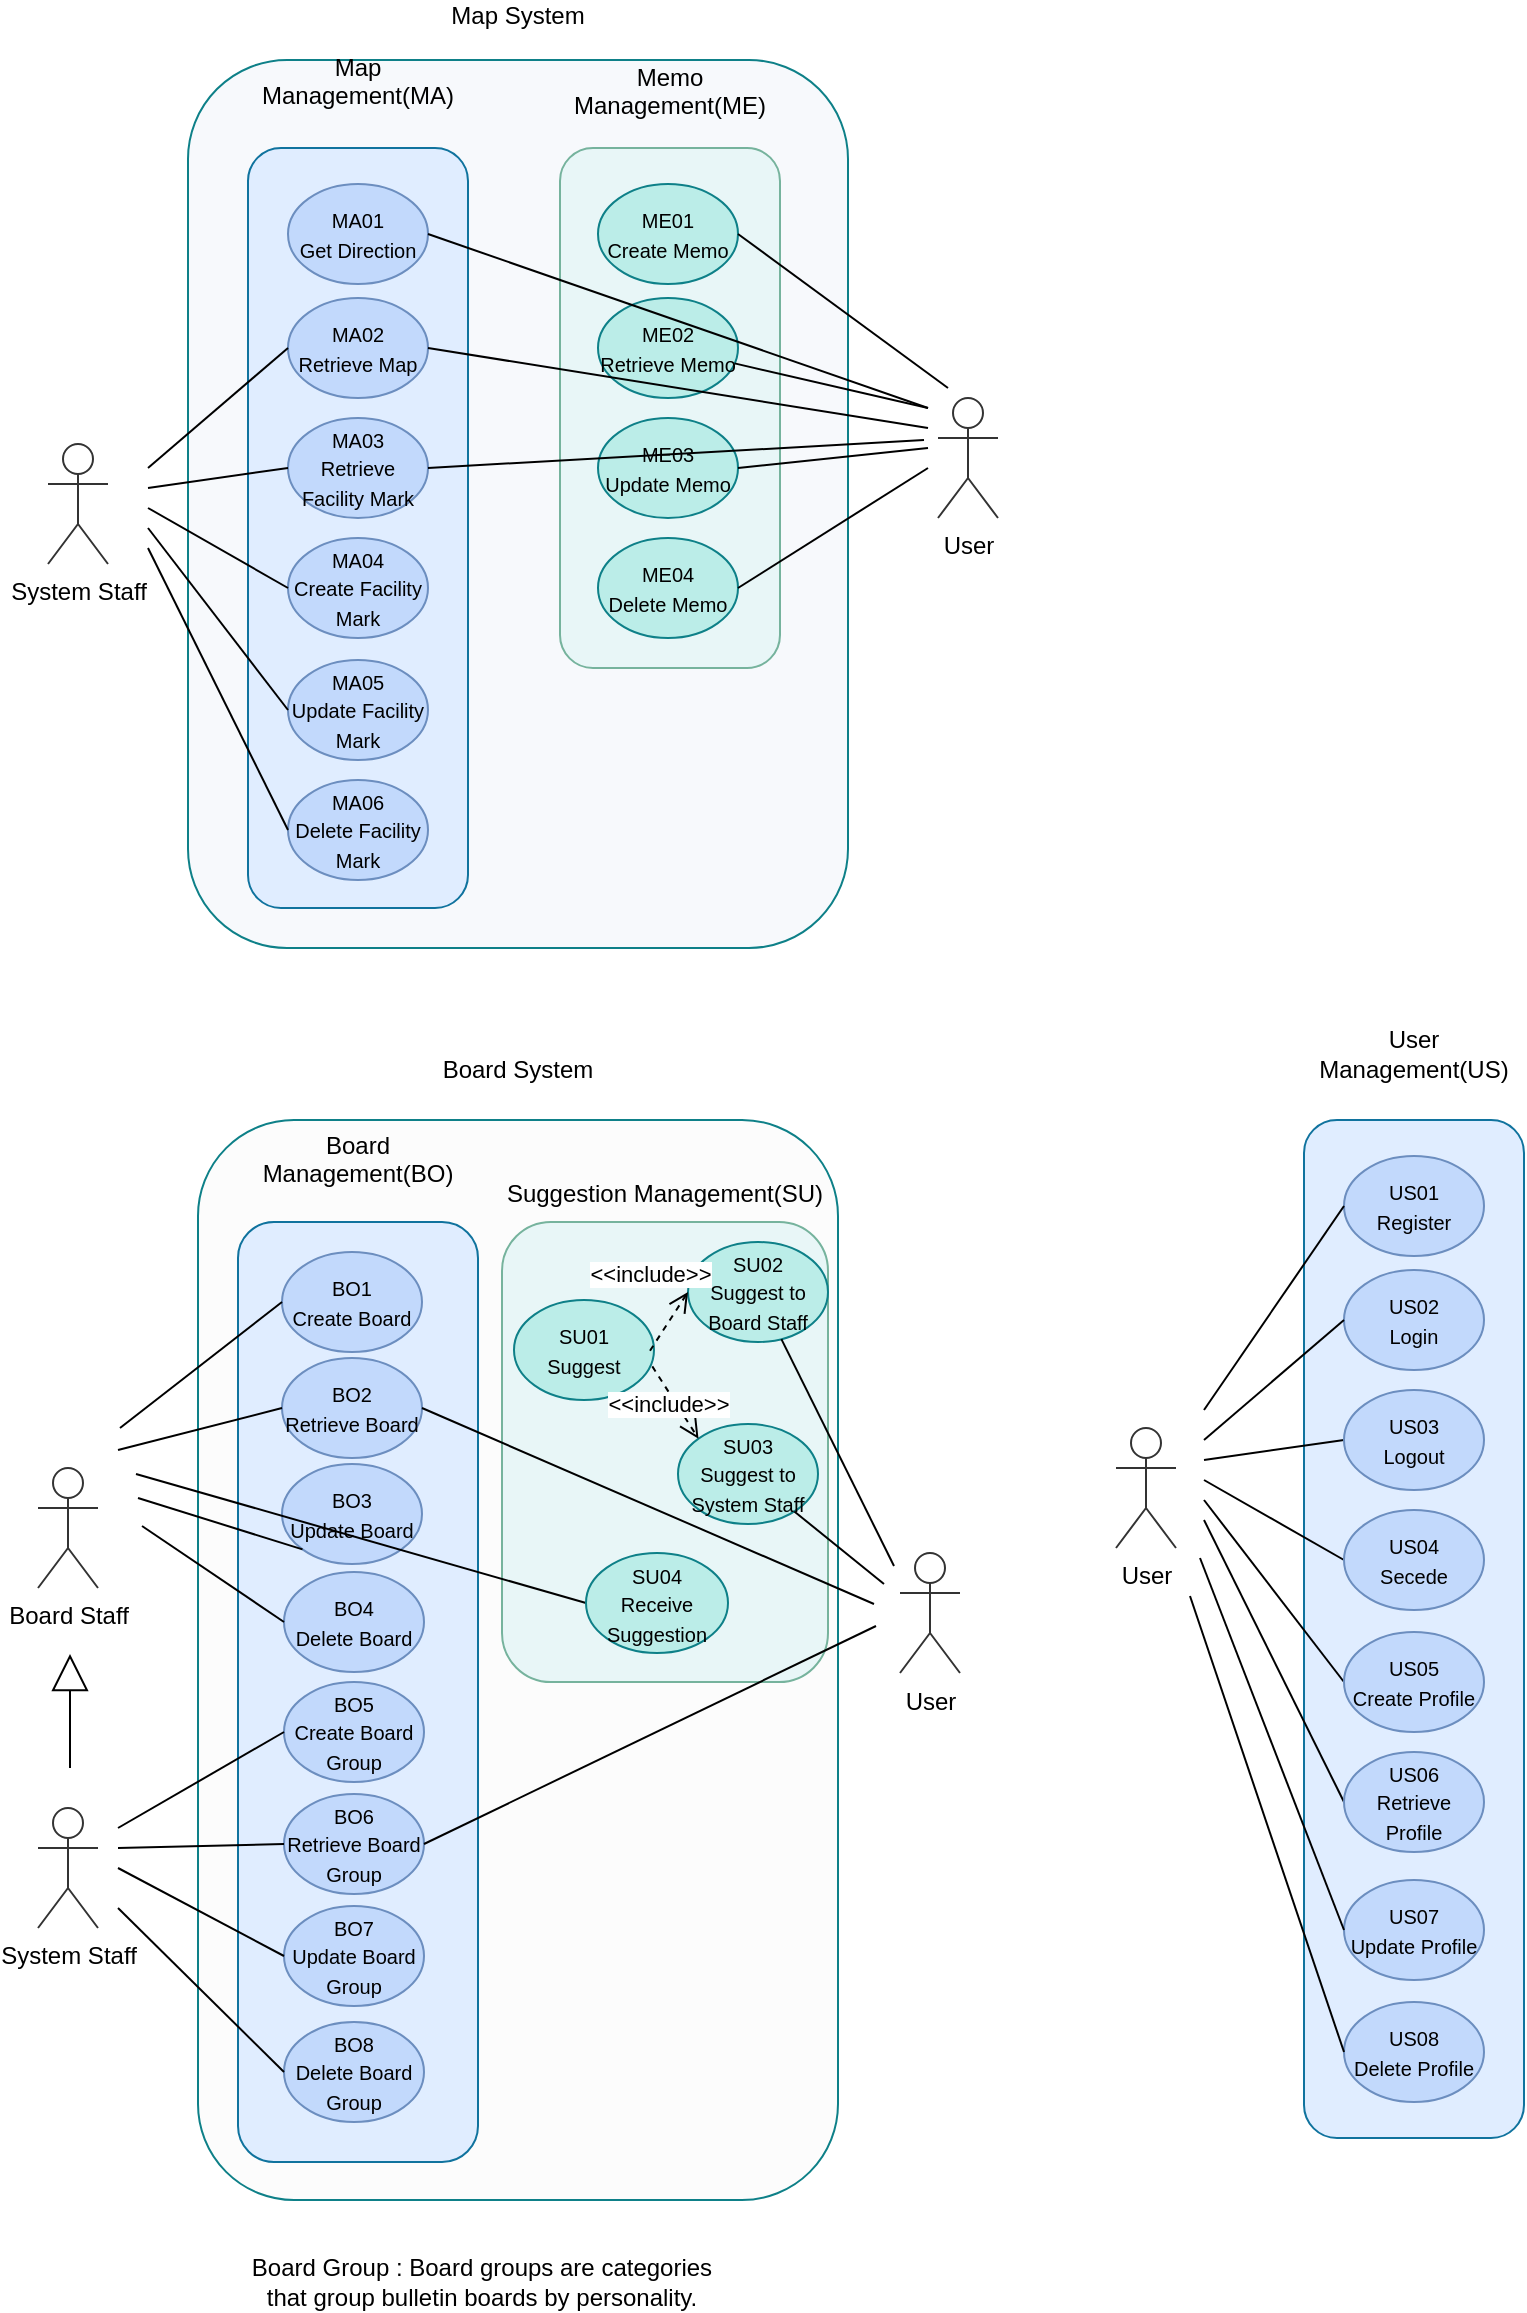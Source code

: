 <mxfile version="14.5.9" type="github">
  <diagram id="os8BwO5idqNauNAGnZHe" name="Page-1">
    <mxGraphModel dx="1131" dy="605" grid="0" gridSize="10" guides="1" tooltips="1" connect="1" arrows="1" fold="1" page="1" pageScale="1" pageWidth="827" pageHeight="1169" math="0" shadow="0">
      <root>
        <mxCell id="0" />
        <mxCell id="1" parent="0" />
        <mxCell id="9S0N9jBB2vzTJLr5Gff_-25" value="Board System&lt;br&gt;&lt;br&gt;&lt;br&gt;&lt;br&gt;&lt;br&gt;&lt;br&gt;&lt;br&gt;&lt;br&gt;&lt;br&gt;&lt;br&gt;&lt;br&gt;&lt;br&gt;&lt;br&gt;&lt;br&gt;&lt;br&gt;&lt;br&gt;&lt;br&gt;&lt;br&gt;&lt;br&gt;&lt;br&gt;&lt;br&gt;&lt;br&gt;&lt;br&gt;&lt;br&gt;&lt;br&gt;&lt;br&gt;&lt;br&gt;&lt;br&gt;&lt;br&gt;&lt;br&gt;&lt;br&gt;&lt;br&gt;&lt;br&gt;&lt;br&gt;&lt;br&gt;&lt;br&gt;&lt;br&gt;&lt;br&gt;&lt;br&gt;&lt;br&gt;&lt;br&gt;&lt;br&gt;" style="rounded=1;whiteSpace=wrap;html=1;strokeColor=#0E8088;fillColor=#FCFCFC;" parent="1" vertex="1">
          <mxGeometry x="125" y="565" width="320" height="540" as="geometry" />
        </mxCell>
        <mxCell id="9S0N9jBB2vzTJLr5Gff_-110" value="Suggestion Management(SU)&lt;br&gt;&lt;br&gt;&lt;br&gt;&lt;br&gt;&lt;br&gt;&lt;br&gt;&lt;br&gt;&lt;br&gt;&lt;br&gt;&lt;br&gt;&lt;br&gt;&lt;br&gt;&lt;br&gt;&lt;br&gt;&lt;br&gt;&lt;br&gt;&lt;br&gt;&lt;br&gt;&lt;br&gt;" style="rounded=1;whiteSpace=wrap;html=1;fillColor=#E8F6F7;strokeColor=#76B39D;" parent="1" vertex="1">
          <mxGeometry x="277" y="616" width="163" height="230" as="geometry" />
        </mxCell>
        <mxCell id="9S0N9jBB2vzTJLr5Gff_-77" value="" style="group" parent="1" vertex="1" connectable="0">
          <mxGeometry x="50" y="35" width="506" height="444" as="geometry" />
        </mxCell>
        <mxCell id="9S0N9jBB2vzTJLr5Gff_-24" value="Map System&lt;br&gt;&lt;br&gt;&lt;br&gt;&lt;br&gt;&lt;br&gt;&lt;br&gt;&lt;br&gt;&lt;br&gt;&lt;br&gt;&lt;br&gt;&lt;br&gt;&lt;br&gt;&lt;br&gt;&lt;br&gt;&lt;br&gt;&lt;br&gt;&lt;br&gt;&lt;br&gt;&lt;br&gt;&lt;br&gt;&lt;br&gt;&lt;br&gt;&lt;br&gt;&lt;br&gt;&lt;br&gt;&lt;br&gt;&lt;br&gt;&lt;br&gt;&lt;br&gt;&lt;br&gt;&lt;br&gt;&lt;br&gt;&lt;br&gt;&lt;br&gt;&lt;br&gt;" style="rounded=1;whiteSpace=wrap;html=1;strokeColor=#0e8088;fillColor=#F7F9FC;" parent="9S0N9jBB2vzTJLr5Gff_-77" vertex="1">
          <mxGeometry x="70" width="330" height="444" as="geometry" />
        </mxCell>
        <mxCell id="9S0N9jBB2vzTJLr5Gff_-1" value="System Staff" style="shape=umlActor;verticalLabelPosition=bottom;verticalAlign=top;html=1;outlineConnect=0;fillColor=none;strokeColor=#333333;" parent="9S0N9jBB2vzTJLr5Gff_-77" vertex="1">
          <mxGeometry y="192" width="30" height="60" as="geometry" />
        </mxCell>
        <mxCell id="9S0N9jBB2vzTJLr5Gff_-3" value="User" style="shape=umlActor;verticalLabelPosition=bottom;verticalAlign=top;html=1;outlineConnect=0;fillColor=none;strokeColor=#333333;" parent="9S0N9jBB2vzTJLr5Gff_-77" vertex="1">
          <mxGeometry x="445" y="169" width="30" height="60" as="geometry" />
        </mxCell>
        <mxCell id="9S0N9jBB2vzTJLr5Gff_-61" value="" style="group" parent="9S0N9jBB2vzTJLr5Gff_-77" vertex="1" connectable="0">
          <mxGeometry x="100" y="44" width="110" height="380" as="geometry" />
        </mxCell>
        <mxCell id="9S0N9jBB2vzTJLr5Gff_-19" value="Map Management(MA)&lt;br&gt;&lt;br&gt;&lt;br&gt;&lt;br&gt;&lt;br&gt;&lt;br&gt;&lt;br&gt;&lt;br&gt;&lt;br&gt;&lt;br&gt;&lt;br&gt;&lt;br&gt;&lt;br&gt;&lt;br&gt;&lt;br&gt;&lt;br&gt;&lt;br&gt;&lt;br&gt;&lt;br&gt;&lt;br&gt;&lt;br&gt;&lt;br&gt;&lt;br&gt;&lt;br&gt;&lt;br&gt;&lt;br&gt;&lt;br&gt;&lt;br&gt;&lt;br&gt;&lt;br&gt;&lt;br&gt;&lt;br&gt;" style="rounded=1;whiteSpace=wrap;html=1;strokeColor=#10739e;fillColor=#E0EDFF;" parent="9S0N9jBB2vzTJLr5Gff_-61" vertex="1">
          <mxGeometry width="110" height="380" as="geometry" />
        </mxCell>
        <mxCell id="9S0N9jBB2vzTJLr5Gff_-6" value="&lt;font style=&quot;font-size: 10px&quot;&gt;MA04&lt;br&gt;Create Facility Mark&lt;/font&gt;" style="ellipse;whiteSpace=wrap;html=1;strokeColor=#6c8ebf;fillColor=#C2D9FC;" parent="9S0N9jBB2vzTJLr5Gff_-61" vertex="1">
          <mxGeometry x="20" y="195" width="70" height="50" as="geometry" />
        </mxCell>
        <mxCell id="9S0N9jBB2vzTJLr5Gff_-7" value="&lt;font style=&quot;font-size: 10px&quot;&gt;MA05&lt;br&gt;Update Facility Mark&lt;/font&gt;" style="ellipse;whiteSpace=wrap;html=1;strokeColor=#6c8ebf;fillColor=#C2D9FC;" parent="9S0N9jBB2vzTJLr5Gff_-61" vertex="1">
          <mxGeometry x="20" y="256" width="70" height="50" as="geometry" />
        </mxCell>
        <mxCell id="9S0N9jBB2vzTJLr5Gff_-8" value="&lt;font style=&quot;font-size: 10px&quot;&gt;MA06&lt;br&gt;Delete Facility Mark&lt;/font&gt;" style="ellipse;whiteSpace=wrap;html=1;strokeColor=#6c8ebf;fillColor=#C2D9FC;" parent="9S0N9jBB2vzTJLr5Gff_-61" vertex="1">
          <mxGeometry x="20" y="316" width="70" height="50" as="geometry" />
        </mxCell>
        <mxCell id="9S0N9jBB2vzTJLr5Gff_-9" value="&lt;font style=&quot;font-size: 10px&quot;&gt;MA01&lt;br&gt;Get Direction&lt;/font&gt;" style="ellipse;whiteSpace=wrap;html=1;strokeColor=#6c8ebf;fillColor=#C2D9FC;" parent="9S0N9jBB2vzTJLr5Gff_-61" vertex="1">
          <mxGeometry x="20" y="18" width="70" height="50" as="geometry" />
        </mxCell>
        <mxCell id="9S0N9jBB2vzTJLr5Gff_-10" value="&lt;font style=&quot;font-size: 10px&quot;&gt;MA03&lt;br&gt;Retrieve Facility Mark&lt;/font&gt;" style="ellipse;whiteSpace=wrap;html=1;strokeColor=#6c8ebf;fillColor=#C2D9FC;" parent="9S0N9jBB2vzTJLr5Gff_-61" vertex="1">
          <mxGeometry x="20" y="135" width="70" height="50" as="geometry" />
        </mxCell>
        <mxCell id="9S0N9jBB2vzTJLr5Gff_-12" value="&lt;font style=&quot;font-size: 10px&quot;&gt;MA02&lt;br&gt;Retrieve Map&lt;/font&gt;" style="ellipse;whiteSpace=wrap;html=1;strokeColor=#6c8ebf;fillColor=#C2D9FC;" parent="9S0N9jBB2vzTJLr5Gff_-61" vertex="1">
          <mxGeometry x="20" y="75" width="70" height="50" as="geometry" />
        </mxCell>
        <mxCell id="9S0N9jBB2vzTJLr5Gff_-62" value="" style="group" parent="9S0N9jBB2vzTJLr5Gff_-77" vertex="1" connectable="0">
          <mxGeometry x="256" y="44" width="110" height="260" as="geometry" />
        </mxCell>
        <mxCell id="9S0N9jBB2vzTJLr5Gff_-18" value="Memo Management(ME)&lt;br&gt;&lt;br&gt;&lt;br&gt;&lt;br&gt;&lt;br&gt;&lt;br&gt;&lt;br&gt;&lt;br&gt;&lt;br&gt;&lt;br&gt;&lt;br&gt;&lt;br&gt;&lt;br&gt;&lt;br&gt;&lt;br&gt;&lt;br&gt;&lt;br&gt;&lt;br&gt;&lt;br&gt;&lt;br&gt;&lt;br&gt;&lt;br&gt;&lt;br&gt;" style="rounded=1;whiteSpace=wrap;html=1;fillColor=#E8F6F7;strokeColor=#76B39D;" parent="9S0N9jBB2vzTJLr5Gff_-62" vertex="1">
          <mxGeometry width="110" height="260" as="geometry" />
        </mxCell>
        <mxCell id="9S0N9jBB2vzTJLr5Gff_-14" value="&lt;font style=&quot;font-size: 10px&quot;&gt;ME01&lt;br&gt;Create Memo&lt;/font&gt;" style="ellipse;whiteSpace=wrap;html=1;strokeColor=#0e8088;fillColor=#BBEDE8;" parent="9S0N9jBB2vzTJLr5Gff_-62" vertex="1">
          <mxGeometry x="19" y="18" width="70" height="50" as="geometry" />
        </mxCell>
        <mxCell id="9S0N9jBB2vzTJLr5Gff_-15" value="&lt;font style=&quot;font-size: 10px&quot;&gt;ME02&lt;br&gt;Retrieve Memo&lt;/font&gt;" style="ellipse;whiteSpace=wrap;html=1;strokeColor=#0e8088;fillColor=#BBEDE8;" parent="9S0N9jBB2vzTJLr5Gff_-62" vertex="1">
          <mxGeometry x="19" y="75" width="70" height="50" as="geometry" />
        </mxCell>
        <mxCell id="9S0N9jBB2vzTJLr5Gff_-16" value="&lt;font style=&quot;font-size: 10px&quot;&gt;ME03&lt;br&gt;Update Memo&lt;/font&gt;" style="ellipse;whiteSpace=wrap;html=1;strokeColor=#0e8088;fillColor=#BBEDE8;" parent="9S0N9jBB2vzTJLr5Gff_-62" vertex="1">
          <mxGeometry x="19" y="135" width="70" height="50" as="geometry" />
        </mxCell>
        <mxCell id="9S0N9jBB2vzTJLr5Gff_-17" value="&lt;font style=&quot;font-size: 10px&quot;&gt;ME04&lt;br&gt;Delete Memo&lt;/font&gt;" style="ellipse;whiteSpace=wrap;html=1;strokeColor=#0e8088;fillColor=#BBEDE8;" parent="9S0N9jBB2vzTJLr5Gff_-62" vertex="1">
          <mxGeometry x="19" y="195" width="70" height="50" as="geometry" />
        </mxCell>
        <mxCell id="9S0N9jBB2vzTJLr5Gff_-64" value="" style="endArrow=none;html=1;exitX=1;exitY=0.5;exitDx=0;exitDy=0;" parent="9S0N9jBB2vzTJLr5Gff_-77" source="9S0N9jBB2vzTJLr5Gff_-14" edge="1">
          <mxGeometry width="50" height="50" relative="1" as="geometry">
            <mxPoint x="260" y="304" as="sourcePoint" />
            <mxPoint x="450" y="164" as="targetPoint" />
          </mxGeometry>
        </mxCell>
        <mxCell id="9S0N9jBB2vzTJLr5Gff_-65" value="" style="endArrow=none;html=1;" parent="9S0N9jBB2vzTJLr5Gff_-77" source="9S0N9jBB2vzTJLr5Gff_-15" edge="1">
          <mxGeometry width="50" height="50" relative="1" as="geometry">
            <mxPoint x="355" y="97" as="sourcePoint" />
            <mxPoint x="440" y="174" as="targetPoint" />
          </mxGeometry>
        </mxCell>
        <mxCell id="9S0N9jBB2vzTJLr5Gff_-66" value="" style="endArrow=none;html=1;exitX=1;exitY=0.5;exitDx=0;exitDy=0;" parent="9S0N9jBB2vzTJLr5Gff_-77" source="9S0N9jBB2vzTJLr5Gff_-16" edge="1">
          <mxGeometry width="50" height="50" relative="1" as="geometry">
            <mxPoint x="365" y="107" as="sourcePoint" />
            <mxPoint x="440" y="194" as="targetPoint" />
          </mxGeometry>
        </mxCell>
        <mxCell id="9S0N9jBB2vzTJLr5Gff_-67" value="" style="endArrow=none;html=1;exitX=1;exitY=0.5;exitDx=0;exitDy=0;" parent="9S0N9jBB2vzTJLr5Gff_-77" source="9S0N9jBB2vzTJLr5Gff_-17" edge="1">
          <mxGeometry width="50" height="50" relative="1" as="geometry">
            <mxPoint x="375" y="117" as="sourcePoint" />
            <mxPoint x="440" y="204" as="targetPoint" />
          </mxGeometry>
        </mxCell>
        <mxCell id="9S0N9jBB2vzTJLr5Gff_-68" value="" style="endArrow=none;html=1;exitX=1;exitY=0.5;exitDx=0;exitDy=0;" parent="9S0N9jBB2vzTJLr5Gff_-77" source="9S0N9jBB2vzTJLr5Gff_-9" edge="1">
          <mxGeometry width="50" height="50" relative="1" as="geometry">
            <mxPoint x="385" y="127" as="sourcePoint" />
            <mxPoint x="440" y="174" as="targetPoint" />
          </mxGeometry>
        </mxCell>
        <mxCell id="9S0N9jBB2vzTJLr5Gff_-69" value="" style="endArrow=none;html=1;exitX=1;exitY=0.5;exitDx=0;exitDy=0;" parent="9S0N9jBB2vzTJLr5Gff_-77" source="9S0N9jBB2vzTJLr5Gff_-12" edge="1">
          <mxGeometry width="50" height="50" relative="1" as="geometry">
            <mxPoint x="395" y="137" as="sourcePoint" />
            <mxPoint x="440" y="184" as="targetPoint" />
          </mxGeometry>
        </mxCell>
        <mxCell id="9S0N9jBB2vzTJLr5Gff_-70" value="" style="endArrow=none;html=1;entryX=0;entryY=0.5;entryDx=0;entryDy=0;" parent="9S0N9jBB2vzTJLr5Gff_-77" target="9S0N9jBB2vzTJLr5Gff_-10" edge="1">
          <mxGeometry width="50" height="50" relative="1" as="geometry">
            <mxPoint x="50" y="214" as="sourcePoint" />
            <mxPoint x="490" y="234" as="targetPoint" />
          </mxGeometry>
        </mxCell>
        <mxCell id="9S0N9jBB2vzTJLr5Gff_-72" value="" style="endArrow=none;html=1;entryX=0;entryY=0.5;entryDx=0;entryDy=0;" parent="9S0N9jBB2vzTJLr5Gff_-77" target="9S0N9jBB2vzTJLr5Gff_-6" edge="1">
          <mxGeometry width="50" height="50" relative="1" as="geometry">
            <mxPoint x="50" y="224" as="sourcePoint" />
            <mxPoint x="130.0" y="214" as="targetPoint" />
          </mxGeometry>
        </mxCell>
        <mxCell id="9S0N9jBB2vzTJLr5Gff_-73" value="" style="endArrow=none;html=1;entryX=0;entryY=0.5;entryDx=0;entryDy=0;" parent="9S0N9jBB2vzTJLr5Gff_-77" target="9S0N9jBB2vzTJLr5Gff_-7" edge="1">
          <mxGeometry width="50" height="50" relative="1" as="geometry">
            <mxPoint x="50" y="234" as="sourcePoint" />
            <mxPoint x="140.0" y="224" as="targetPoint" />
          </mxGeometry>
        </mxCell>
        <mxCell id="9S0N9jBB2vzTJLr5Gff_-74" value="" style="endArrow=none;html=1;entryX=0;entryY=0.5;entryDx=0;entryDy=0;" parent="9S0N9jBB2vzTJLr5Gff_-77" target="9S0N9jBB2vzTJLr5Gff_-8" edge="1">
          <mxGeometry width="50" height="50" relative="1" as="geometry">
            <mxPoint x="50" y="244" as="sourcePoint" />
            <mxPoint x="150.0" y="234" as="targetPoint" />
          </mxGeometry>
        </mxCell>
        <mxCell id="9S0N9jBB2vzTJLr5Gff_-75" value="" style="endArrow=none;html=1;entryX=0;entryY=0.5;entryDx=0;entryDy=0;" parent="9S0N9jBB2vzTJLr5Gff_-77" target="9S0N9jBB2vzTJLr5Gff_-12" edge="1">
          <mxGeometry width="50" height="50" relative="1" as="geometry">
            <mxPoint x="50" y="204" as="sourcePoint" />
            <mxPoint x="160.0" y="244" as="targetPoint" />
          </mxGeometry>
        </mxCell>
        <mxCell id="H-9pgvWS_5h5iuOldSry-32" value="" style="endArrow=none;html=1;exitX=1;exitY=0.5;exitDx=0;exitDy=0;" parent="1" source="9S0N9jBB2vzTJLr5Gff_-10" edge="1">
          <mxGeometry width="50" height="50" relative="1" as="geometry">
            <mxPoint x="282" y="298" as="sourcePoint" />
            <mxPoint x="488" y="225" as="targetPoint" />
          </mxGeometry>
        </mxCell>
        <mxCell id="H-9pgvWS_5h5iuOldSry-60" value="" style="group" parent="1" vertex="1" connectable="0">
          <mxGeometry x="584" y="565" width="204" height="509" as="geometry" />
        </mxCell>
        <mxCell id="H-9pgvWS_5h5iuOldSry-6" value="User Management(US)&lt;br&gt;&lt;br&gt;&lt;br&gt;&lt;br&gt;&lt;br&gt;&lt;br&gt;&lt;br&gt;&lt;br&gt;&lt;br&gt;&lt;br&gt;&lt;br&gt;&lt;br&gt;&lt;br&gt;&lt;br&gt;&lt;br&gt;&lt;br&gt;&lt;br&gt;&lt;br&gt;&lt;br&gt;&lt;br&gt;&lt;br&gt;&lt;br&gt;&lt;br&gt;&lt;br&gt;&lt;br&gt;&lt;br&gt;&lt;br&gt;&lt;br&gt;&lt;br&gt;&lt;br&gt;&lt;br&gt;&lt;br&gt;&lt;br&gt;&lt;br&gt;&lt;br&gt;&lt;br&gt;&lt;br&gt;&lt;br&gt;&lt;br&gt;&lt;br&gt;&lt;br&gt;" style="rounded=1;whiteSpace=wrap;html=1;strokeColor=#10739e;fillColor=#E0EDFF;" parent="H-9pgvWS_5h5iuOldSry-60" vertex="1">
          <mxGeometry x="94" width="110" height="509" as="geometry" />
        </mxCell>
        <mxCell id="H-9pgvWS_5h5iuOldSry-4" value="User" style="shape=umlActor;verticalLabelPosition=bottom;verticalAlign=top;html=1;outlineConnect=0;fillColor=none;strokeColor=#333333;" parent="H-9pgvWS_5h5iuOldSry-60" vertex="1">
          <mxGeometry y="154" width="30" height="60" as="geometry" />
        </mxCell>
        <mxCell id="H-9pgvWS_5h5iuOldSry-25" value="" style="endArrow=none;html=1;entryX=0;entryY=0.5;entryDx=0;entryDy=0;" parent="H-9pgvWS_5h5iuOldSry-60" target="H-9pgvWS_5h5iuOldSry-11" edge="1">
          <mxGeometry x="-6" y="-44" width="50" height="50" as="geometry">
            <mxPoint x="44" y="170" as="sourcePoint" />
            <mxPoint x="484" y="190" as="targetPoint" />
          </mxGeometry>
        </mxCell>
        <mxCell id="H-9pgvWS_5h5iuOldSry-26" value="" style="endArrow=none;html=1;entryX=0;entryY=0.5;entryDx=0;entryDy=0;" parent="H-9pgvWS_5h5iuOldSry-60" target="H-9pgvWS_5h5iuOldSry-7" edge="1">
          <mxGeometry x="-6" y="-44" width="50" height="50" as="geometry">
            <mxPoint x="44" y="180" as="sourcePoint" />
            <mxPoint x="124.0" y="170" as="targetPoint" />
          </mxGeometry>
        </mxCell>
        <mxCell id="H-9pgvWS_5h5iuOldSry-27" value="" style="endArrow=none;html=1;entryX=0;entryY=0.5;entryDx=0;entryDy=0;" parent="H-9pgvWS_5h5iuOldSry-60" target="H-9pgvWS_5h5iuOldSry-8" edge="1">
          <mxGeometry x="-6" y="-44" width="50" height="50" as="geometry">
            <mxPoint x="44" y="190" as="sourcePoint" />
            <mxPoint x="134.0" y="180" as="targetPoint" />
          </mxGeometry>
        </mxCell>
        <mxCell id="H-9pgvWS_5h5iuOldSry-28" value="" style="endArrow=none;html=1;entryX=0;entryY=0.5;entryDx=0;entryDy=0;" parent="H-9pgvWS_5h5iuOldSry-60" target="H-9pgvWS_5h5iuOldSry-9" edge="1">
          <mxGeometry x="-6" y="-44" width="50" height="50" as="geometry">
            <mxPoint x="44" y="200" as="sourcePoint" />
            <mxPoint x="144.0" y="190" as="targetPoint" />
          </mxGeometry>
        </mxCell>
        <mxCell id="H-9pgvWS_5h5iuOldSry-7" value="&lt;font style=&quot;font-size: 10px&quot;&gt;US04&lt;br&gt;Secede&lt;br&gt;&lt;/font&gt;" style="ellipse;whiteSpace=wrap;html=1;strokeColor=#6c8ebf;fillColor=#C2D9FC;" parent="H-9pgvWS_5h5iuOldSry-60" vertex="1">
          <mxGeometry x="114" y="195" width="70" height="50" as="geometry" />
        </mxCell>
        <mxCell id="H-9pgvWS_5h5iuOldSry-8" value="&lt;font style=&quot;font-size: 10px&quot;&gt;US05&lt;br&gt;Create Profile&lt;/font&gt;" style="ellipse;whiteSpace=wrap;html=1;strokeColor=#6c8ebf;fillColor=#C2D9FC;" parent="H-9pgvWS_5h5iuOldSry-60" vertex="1">
          <mxGeometry x="114" y="256" width="70" height="50" as="geometry" />
        </mxCell>
        <mxCell id="H-9pgvWS_5h5iuOldSry-9" value="&lt;font style=&quot;font-size: 10px&quot;&gt;US06&lt;br&gt;Retrieve Profile&lt;/font&gt;" style="ellipse;whiteSpace=wrap;html=1;strokeColor=#6c8ebf;fillColor=#C2D9FC;" parent="H-9pgvWS_5h5iuOldSry-60" vertex="1">
          <mxGeometry x="114" y="316" width="70" height="50" as="geometry" />
        </mxCell>
        <mxCell id="H-9pgvWS_5h5iuOldSry-10" value="&lt;font style=&quot;font-size: 10px&quot;&gt;US01&lt;br&gt;Register&lt;/font&gt;" style="ellipse;whiteSpace=wrap;html=1;strokeColor=#6c8ebf;fillColor=#C2D9FC;" parent="H-9pgvWS_5h5iuOldSry-60" vertex="1">
          <mxGeometry x="114" y="18" width="70" height="50" as="geometry" />
        </mxCell>
        <mxCell id="H-9pgvWS_5h5iuOldSry-11" value="&lt;font style=&quot;font-size: 10px&quot;&gt;US03&lt;br&gt;Logout&lt;/font&gt;" style="ellipse;whiteSpace=wrap;html=1;strokeColor=#6c8ebf;fillColor=#C2D9FC;" parent="H-9pgvWS_5h5iuOldSry-60" vertex="1">
          <mxGeometry x="114" y="135" width="70" height="50" as="geometry" />
        </mxCell>
        <mxCell id="H-9pgvWS_5h5iuOldSry-12" value="&lt;font style=&quot;font-size: 10px&quot;&gt;US02&lt;br&gt;Login&lt;/font&gt;" style="ellipse;whiteSpace=wrap;html=1;strokeColor=#6c8ebf;fillColor=#C2D9FC;" parent="H-9pgvWS_5h5iuOldSry-60" vertex="1">
          <mxGeometry x="114" y="75" width="70" height="50" as="geometry" />
        </mxCell>
        <mxCell id="H-9pgvWS_5h5iuOldSry-55" value="&lt;font style=&quot;font-size: 10px&quot;&gt;US07&lt;br&gt;Update Profile&lt;/font&gt;" style="ellipse;whiteSpace=wrap;html=1;strokeColor=#6c8ebf;fillColor=#C2D9FC;" parent="H-9pgvWS_5h5iuOldSry-60" vertex="1">
          <mxGeometry x="114" y="380" width="70" height="50" as="geometry" />
        </mxCell>
        <mxCell id="H-9pgvWS_5h5iuOldSry-56" value="&lt;font style=&quot;font-size: 10px&quot;&gt;US08&lt;br&gt;Delete Profile&lt;/font&gt;" style="ellipse;whiteSpace=wrap;html=1;strokeColor=#6c8ebf;fillColor=#C2D9FC;" parent="H-9pgvWS_5h5iuOldSry-60" vertex="1">
          <mxGeometry x="114" y="441" width="70" height="50" as="geometry" />
        </mxCell>
        <mxCell id="H-9pgvWS_5h5iuOldSry-57" value="" style="endArrow=none;html=1;entryX=0;entryY=0.5;entryDx=0;entryDy=0;" parent="H-9pgvWS_5h5iuOldSry-60" target="H-9pgvWS_5h5iuOldSry-10" edge="1">
          <mxGeometry width="50" height="50" relative="1" as="geometry">
            <mxPoint x="44" y="145" as="sourcePoint" />
            <mxPoint x="434" y="263" as="targetPoint" />
          </mxGeometry>
        </mxCell>
        <mxCell id="H-9pgvWS_5h5iuOldSry-29" value="" style="endArrow=none;html=1;entryX=0;entryY=0.5;entryDx=0;entryDy=0;" parent="H-9pgvWS_5h5iuOldSry-60" target="H-9pgvWS_5h5iuOldSry-12" edge="1">
          <mxGeometry x="-6" y="-44" width="50" height="50" as="geometry">
            <mxPoint x="44" y="160" as="sourcePoint" />
            <mxPoint x="154.0" y="200" as="targetPoint" />
          </mxGeometry>
        </mxCell>
        <mxCell id="H-9pgvWS_5h5iuOldSry-58" value="" style="endArrow=none;html=1;entryX=0;entryY=0.5;entryDx=0;entryDy=0;" parent="H-9pgvWS_5h5iuOldSry-60" target="H-9pgvWS_5h5iuOldSry-56" edge="1">
          <mxGeometry width="50" height="50" relative="1" as="geometry">
            <mxPoint x="37" y="238" as="sourcePoint" />
            <mxPoint x="434" y="263" as="targetPoint" />
          </mxGeometry>
        </mxCell>
        <mxCell id="H-9pgvWS_5h5iuOldSry-59" value="" style="endArrow=none;html=1;entryX=0;entryY=0.5;entryDx=0;entryDy=0;" parent="H-9pgvWS_5h5iuOldSry-60" target="H-9pgvWS_5h5iuOldSry-55" edge="1">
          <mxGeometry width="50" height="50" relative="1" as="geometry">
            <mxPoint x="42" y="219" as="sourcePoint" />
            <mxPoint x="434" y="263" as="targetPoint" />
          </mxGeometry>
        </mxCell>
        <mxCell id="9S0N9jBB2vzTJLr5Gff_-109" value="User" style="shape=umlActor;verticalLabelPosition=bottom;verticalAlign=top;html=1;outlineConnect=0;strokeColor=#333333;fillColor=none;" parent="1" vertex="1">
          <mxGeometry x="476" y="781.5" width="30" height="60" as="geometry" />
        </mxCell>
        <mxCell id="9S0N9jBB2vzTJLr5Gff_-128" value="" style="group" parent="1" vertex="1" connectable="0">
          <mxGeometry x="145" y="616" width="120" height="470" as="geometry" />
        </mxCell>
        <mxCell id="9S0N9jBB2vzTJLr5Gff_-120" value="Board Management(BO)&lt;br&gt;&lt;br&gt;&lt;br&gt;&lt;br&gt;&lt;br&gt;&lt;br&gt;&lt;br&gt;&lt;br&gt;&lt;br&gt;&lt;br&gt;&lt;br&gt;&lt;br&gt;&lt;br&gt;&lt;br&gt;&lt;br&gt;&lt;br&gt;&lt;br&gt;&lt;br&gt;&lt;br&gt;&lt;br&gt;&lt;br&gt;&lt;br&gt;&lt;br&gt;&lt;br&gt;&lt;br&gt;&lt;br&gt;&lt;br&gt;&lt;br&gt;&lt;br&gt;&lt;br&gt;&lt;br&gt;&lt;br&gt;&lt;br&gt;&lt;br&gt;&lt;br&gt;&lt;br&gt;&lt;br&gt;&lt;br&gt;" style="rounded=1;whiteSpace=wrap;html=1;strokeColor=#10739e;fillColor=#E0EDFF;" parent="9S0N9jBB2vzTJLr5Gff_-128" vertex="1">
          <mxGeometry width="120" height="470" as="geometry" />
        </mxCell>
        <mxCell id="9S0N9jBB2vzTJLr5Gff_-33" value="&lt;font style=&quot;font-size: 10px&quot;&gt;BO6&lt;br&gt;Retrieve Board Group&lt;/font&gt;" style="ellipse;whiteSpace=wrap;html=1;fillColor=#C2D9FC;strokeColor=#6C8EBF;" parent="9S0N9jBB2vzTJLr5Gff_-128" vertex="1">
          <mxGeometry x="23" y="286" width="70" height="50" as="geometry" />
        </mxCell>
        <mxCell id="9S0N9jBB2vzTJLr5Gff_-29" value="&lt;font style=&quot;font-size: 10px&quot;&gt;BO5&lt;br&gt;Create Board Group&lt;/font&gt;" style="ellipse;whiteSpace=wrap;html=1;fillColor=#C2D9FC;strokeColor=#6C8EBF;" parent="9S0N9jBB2vzTJLr5Gff_-128" vertex="1">
          <mxGeometry x="23" y="230" width="70" height="50" as="geometry" />
        </mxCell>
        <mxCell id="9S0N9jBB2vzTJLr5Gff_-30" value="&lt;font style=&quot;font-size: 10px&quot;&gt;BO7&lt;br&gt;Update Board Group&lt;/font&gt;" style="ellipse;whiteSpace=wrap;html=1;fillColor=#C2D9FC;strokeColor=#6C8EBF;" parent="9S0N9jBB2vzTJLr5Gff_-128" vertex="1">
          <mxGeometry x="23" y="342" width="70" height="50" as="geometry" />
        </mxCell>
        <mxCell id="9S0N9jBB2vzTJLr5Gff_-31" value="&lt;font style=&quot;font-size: 10px&quot;&gt;BO8&lt;br&gt;Delete Board Group&lt;/font&gt;" style="ellipse;whiteSpace=wrap;html=1;fillColor=#C2D9FC;strokeColor=#6C8EBF;" parent="9S0N9jBB2vzTJLr5Gff_-128" vertex="1">
          <mxGeometry x="23" y="400" width="70" height="50" as="geometry" />
        </mxCell>
        <mxCell id="H-9pgvWS_5h5iuOldSry-35" value="" style="group" parent="9S0N9jBB2vzTJLr5Gff_-128" vertex="1" connectable="0">
          <mxGeometry x="22" y="15" width="71" height="210" as="geometry" />
        </mxCell>
        <mxCell id="9S0N9jBB2vzTJLr5Gff_-26" value="&lt;font style=&quot;font-size: 10px&quot;&gt;BO2&lt;br&gt;Retrieve Board&lt;/font&gt;" style="ellipse;whiteSpace=wrap;html=1;fillColor=#C2D9FC;strokeColor=#6C8EBF;" parent="H-9pgvWS_5h5iuOldSry-35" vertex="1">
          <mxGeometry y="53" width="70" height="50" as="geometry" />
        </mxCell>
        <mxCell id="9S0N9jBB2vzTJLr5Gff_-27" value="&lt;font style=&quot;font-size: 10px&quot;&gt;BO3&lt;br&gt;Update Board&lt;/font&gt;" style="ellipse;whiteSpace=wrap;html=1;fillColor=#C2D9FC;strokeColor=#6C8EBF;" parent="H-9pgvWS_5h5iuOldSry-35" vertex="1">
          <mxGeometry y="106" width="70" height="50" as="geometry" />
        </mxCell>
        <mxCell id="9S0N9jBB2vzTJLr5Gff_-32" value="&lt;font style=&quot;font-size: 10px&quot;&gt;BO1&lt;br&gt;Create Board&lt;/font&gt;" style="ellipse;whiteSpace=wrap;html=1;fillColor=#C2D9FC;strokeColor=#6C8EBF;" parent="H-9pgvWS_5h5iuOldSry-35" vertex="1">
          <mxGeometry width="70" height="50" as="geometry" />
        </mxCell>
        <mxCell id="9S0N9jBB2vzTJLr5Gff_-28" value="&lt;font style=&quot;font-size: 10px&quot;&gt;BO4&lt;br&gt;Delete Board&lt;/font&gt;" style="ellipse;whiteSpace=wrap;html=1;fillColor=#C2D9FC;strokeColor=#6C8EBF;" parent="H-9pgvWS_5h5iuOldSry-35" vertex="1">
          <mxGeometry x="1" y="160" width="70" height="50" as="geometry" />
        </mxCell>
        <mxCell id="9S0N9jBB2vzTJLr5Gff_-150" value="" style="endArrow=none;html=1;exitX=0;exitY=0.5;exitDx=0;exitDy=0;" parent="1" source="9S0N9jBB2vzTJLr5Gff_-39" edge="1">
          <mxGeometry x="45" y="565" width="50" height="50" as="geometry">
            <mxPoint x="307" y="796" as="sourcePoint" />
            <mxPoint x="94" y="742" as="targetPoint" />
          </mxGeometry>
        </mxCell>
        <mxCell id="H-9pgvWS_5h5iuOldSry-34" value="" style="group" parent="1" vertex="1" connectable="0">
          <mxGeometry x="45" y="719" width="60" height="80" as="geometry" />
        </mxCell>
        <mxCell id="9S0N9jBB2vzTJLr5Gff_-41" value="Board Staff" style="shape=umlActor;verticalLabelPosition=bottom;verticalAlign=top;html=1;outlineConnect=0;strokeColor=#333333;fillColor=none;" parent="H-9pgvWS_5h5iuOldSry-34" vertex="1">
          <mxGeometry y="20" width="30" height="60" as="geometry" />
        </mxCell>
        <mxCell id="9S0N9jBB2vzTJLr5Gff_-135" value="" style="endArrow=none;html=1;exitX=0;exitY=0.5;exitDx=0;exitDy=0;" parent="H-9pgvWS_5h5iuOldSry-34" source="9S0N9jBB2vzTJLr5Gff_-32" edge="1">
          <mxGeometry y="-154" width="50" height="50" as="geometry">
            <mxPoint x="-10" y="40" as="sourcePoint" />
            <mxPoint x="41" as="targetPoint" />
          </mxGeometry>
        </mxCell>
        <mxCell id="9S0N9jBB2vzTJLr5Gff_-136" value="" style="endArrow=none;html=1;exitX=0;exitY=0.5;exitDx=0;exitDy=0;" parent="H-9pgvWS_5h5iuOldSry-34" source="9S0N9jBB2vzTJLr5Gff_-26" edge="1">
          <mxGeometry y="-154" width="50" height="50" as="geometry">
            <mxPoint x="132" y="-53" as="sourcePoint" />
            <mxPoint x="40" y="11" as="targetPoint" />
          </mxGeometry>
        </mxCell>
        <mxCell id="9S0N9jBB2vzTJLr5Gff_-137" value="" style="endArrow=none;html=1;exitX=0;exitY=1;exitDx=0;exitDy=0;" parent="H-9pgvWS_5h5iuOldSry-34" source="9S0N9jBB2vzTJLr5Gff_-27" edge="1">
          <mxGeometry y="-154" width="50" height="50" as="geometry">
            <mxPoint x="142" y="-43" as="sourcePoint" />
            <mxPoint x="50" y="35" as="targetPoint" />
          </mxGeometry>
        </mxCell>
        <mxCell id="9S0N9jBB2vzTJLr5Gff_-138" value="" style="endArrow=none;html=1;exitX=0;exitY=0.5;exitDx=0;exitDy=0;" parent="H-9pgvWS_5h5iuOldSry-34" source="9S0N9jBB2vzTJLr5Gff_-28" edge="1">
          <mxGeometry y="-154" width="50" height="50" as="geometry">
            <mxPoint x="152" y="-33" as="sourcePoint" />
            <mxPoint x="52" y="49" as="targetPoint" />
          </mxGeometry>
        </mxCell>
        <mxCell id="H-9pgvWS_5h5iuOldSry-36" value="" style="group;rotation=90;" parent="1" vertex="1" connectable="0">
          <mxGeometry x="45" y="899" width="40" height="70" as="geometry" />
        </mxCell>
        <mxCell id="9S0N9jBB2vzTJLr5Gff_-42" value="System Staff" style="shape=umlActor;verticalLabelPosition=bottom;verticalAlign=top;html=1;outlineConnect=0;strokeColor=#333333;fillColor=none;" parent="H-9pgvWS_5h5iuOldSry-36" vertex="1">
          <mxGeometry y="10" width="30" height="60" as="geometry" />
        </mxCell>
        <mxCell id="9S0N9jBB2vzTJLr5Gff_-144" value="" style="endArrow=none;html=1;exitX=0;exitY=0.5;exitDx=0;exitDy=0;" parent="H-9pgvWS_5h5iuOldSry-36" source="9S0N9jBB2vzTJLr5Gff_-29" edge="1">
          <mxGeometry y="-334" width="50" height="50" as="geometry">
            <mxPoint x="202" y="-163" as="sourcePoint" />
            <mxPoint x="40" y="20" as="targetPoint" />
          </mxGeometry>
        </mxCell>
        <mxCell id="9S0N9jBB2vzTJLr5Gff_-145" value="" style="endArrow=none;html=1;exitX=0;exitY=0.5;exitDx=0;exitDy=0;" parent="H-9pgvWS_5h5iuOldSry-36" source="9S0N9jBB2vzTJLr5Gff_-33" edge="1">
          <mxGeometry y="-334" width="50" height="50" as="geometry">
            <mxPoint x="212" y="-153" as="sourcePoint" />
            <mxPoint x="40" y="30" as="targetPoint" />
          </mxGeometry>
        </mxCell>
        <mxCell id="9S0N9jBB2vzTJLr5Gff_-146" value="" style="endArrow=none;html=1;exitX=0;exitY=0.5;exitDx=0;exitDy=0;" parent="H-9pgvWS_5h5iuOldSry-36" source="9S0N9jBB2vzTJLr5Gff_-30" edge="1">
          <mxGeometry y="-334" width="50" height="50" as="geometry">
            <mxPoint x="222" y="-143" as="sourcePoint" />
            <mxPoint x="40" y="40" as="targetPoint" />
          </mxGeometry>
        </mxCell>
        <mxCell id="9S0N9jBB2vzTJLr5Gff_-147" value="" style="endArrow=none;html=1;exitX=0;exitY=0.5;exitDx=0;exitDy=0;" parent="H-9pgvWS_5h5iuOldSry-36" source="9S0N9jBB2vzTJLr5Gff_-31" edge="1">
          <mxGeometry y="-334" width="50" height="50" as="geometry">
            <mxPoint x="232" y="-133" as="sourcePoint" />
            <mxPoint x="40" y="60" as="targetPoint" />
          </mxGeometry>
        </mxCell>
        <mxCell id="H-9pgvWS_5h5iuOldSry-33" value="" style="endArrow=block;endSize=16;endFill=0;html=1;" parent="1" edge="1">
          <mxGeometry x="-687" y="309" width="160" as="geometry">
            <mxPoint x="61" y="889" as="sourcePoint" />
            <mxPoint x="61" y="832" as="targetPoint" />
            <mxPoint x="-2" y="20" as="offset" />
          </mxGeometry>
        </mxCell>
        <mxCell id="H-9pgvWS_5h5iuOldSry-42" value="" style="endArrow=none;html=1;exitX=1;exitY=0.5;exitDx=0;exitDy=0;" parent="1" source="9S0N9jBB2vzTJLr5Gff_-26" edge="1">
          <mxGeometry x="30" y="565" width="50" height="50" as="geometry">
            <mxPoint x="159" y="841" as="sourcePoint" />
            <mxPoint x="463" y="807" as="targetPoint" />
          </mxGeometry>
        </mxCell>
        <mxCell id="9S0N9jBB2vzTJLr5Gff_-38" value="&lt;font style=&quot;font-size: 10px&quot;&gt;SU01&lt;br&gt;Suggest&lt;/font&gt;" style="ellipse;whiteSpace=wrap;html=1;fillColor=#BBEDE8;strokeColor=#0E8088;" parent="1" vertex="1">
          <mxGeometry x="283" y="655" width="70" height="50" as="geometry" />
        </mxCell>
        <mxCell id="9S0N9jBB2vzTJLr5Gff_-39" value="&lt;font style=&quot;font-size: 10px&quot;&gt;SU04&lt;br&gt;Receive Suggestion&lt;/font&gt;" style="ellipse;whiteSpace=wrap;html=1;fillColor=#BBEDE8;strokeColor=#0E8088;" parent="1" vertex="1">
          <mxGeometry x="319" y="781.5" width="71" height="50" as="geometry" />
        </mxCell>
        <mxCell id="H-9pgvWS_5h5iuOldSry-62" value="&lt;font style=&quot;font-size: 10px&quot;&gt;SU02&lt;br&gt;Suggest to Board Staff&lt;/font&gt;" style="ellipse;whiteSpace=wrap;html=1;fillColor=#BBEDE8;strokeColor=#0E8088;" parent="1" vertex="1">
          <mxGeometry x="370" y="626" width="70" height="50" as="geometry" />
        </mxCell>
        <mxCell id="H-9pgvWS_5h5iuOldSry-63" value="&lt;font style=&quot;font-size: 10px&quot;&gt;SU03&lt;br&gt;Suggest to System Staff&lt;/font&gt;" style="ellipse;whiteSpace=wrap;html=1;fillColor=#BBEDE8;strokeColor=#0E8088;" parent="1" vertex="1">
          <mxGeometry x="365" y="717" width="70" height="50" as="geometry" />
        </mxCell>
        <mxCell id="H-9pgvWS_5h5iuOldSry-64" value="" style="endArrow=none;html=1;" parent="1" target="H-9pgvWS_5h5iuOldSry-63" edge="1">
          <mxGeometry width="50" height="50" relative="1" as="geometry">
            <mxPoint x="468" y="797" as="sourcePoint" />
            <mxPoint x="518" y="636" as="targetPoint" />
          </mxGeometry>
        </mxCell>
        <mxCell id="H-9pgvWS_5h5iuOldSry-65" value="&amp;lt;&amp;lt;include&amp;gt;&amp;gt;" style="html=1;verticalAlign=bottom;endArrow=open;dashed=1;endSize=8;entryX=0;entryY=0.5;entryDx=0;entryDy=0;" parent="1" target="H-9pgvWS_5h5iuOldSry-62" edge="1">
          <mxGeometry x="0.41" y="16" relative="1" as="geometry">
            <mxPoint x="351.001" y="680.367" as="sourcePoint" />
            <mxPoint x="465.76" y="664.31" as="targetPoint" />
            <mxPoint as="offset" />
          </mxGeometry>
        </mxCell>
        <mxCell id="H-9pgvWS_5h5iuOldSry-66" value="&amp;lt;&amp;lt;include&amp;gt;&amp;gt;" style="html=1;verticalAlign=bottom;endArrow=open;dashed=1;endSize=8;exitX=1;exitY=0.5;exitDx=0;exitDy=0;entryX=0;entryY=0;entryDx=0;entryDy=0;" parent="1" target="H-9pgvWS_5h5iuOldSry-63" edge="1">
          <mxGeometry x="0.314" y="-8" relative="1" as="geometry">
            <mxPoint x="352.16" y="688.19" as="sourcePoint" />
            <mxPoint x="466.062" y="717.001" as="targetPoint" />
            <mxPoint as="offset" />
          </mxGeometry>
        </mxCell>
        <mxCell id="H-9pgvWS_5h5iuOldSry-67" value="" style="endArrow=none;html=1;exitX=1;exitY=0.5;exitDx=0;exitDy=0;" parent="1" source="9S0N9jBB2vzTJLr5Gff_-33" edge="1">
          <mxGeometry width="50" height="50" relative="1" as="geometry">
            <mxPoint x="546" y="734" as="sourcePoint" />
            <mxPoint x="464" y="818" as="targetPoint" />
          </mxGeometry>
        </mxCell>
        <mxCell id="H-9pgvWS_5h5iuOldSry-68" value="" style="endArrow=none;html=1;" parent="1" target="H-9pgvWS_5h5iuOldSry-62" edge="1">
          <mxGeometry width="50" height="50" relative="1" as="geometry">
            <mxPoint x="473" y="788" as="sourcePoint" />
            <mxPoint x="433.072" y="770.799" as="targetPoint" />
          </mxGeometry>
        </mxCell>
        <mxCell id="N4UWgmycgdBa2s2ml8Kc-1" value="Board Group :&amp;nbsp;Board groups are categories that group bulletin boards by personality." style="text;html=1;strokeColor=none;fillColor=none;align=center;verticalAlign=middle;whiteSpace=wrap;rounded=0;" vertex="1" parent="1">
          <mxGeometry x="140" y="1136" width="254" height="20" as="geometry" />
        </mxCell>
      </root>
    </mxGraphModel>
  </diagram>
</mxfile>
